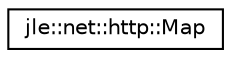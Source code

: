 digraph "Graphical Class Hierarchy"
{
  edge [fontname="Helvetica",fontsize="10",labelfontname="Helvetica",labelfontsize="10"];
  node [fontname="Helvetica",fontsize="10",shape=record];
  rankdir="LR";
  Node1 [label="jle::net::http::Map",height=0.2,width=0.4,color="black", fillcolor="white", style="filled",URL="$structjle_1_1net_1_1http_1_1_map.html"];
}
